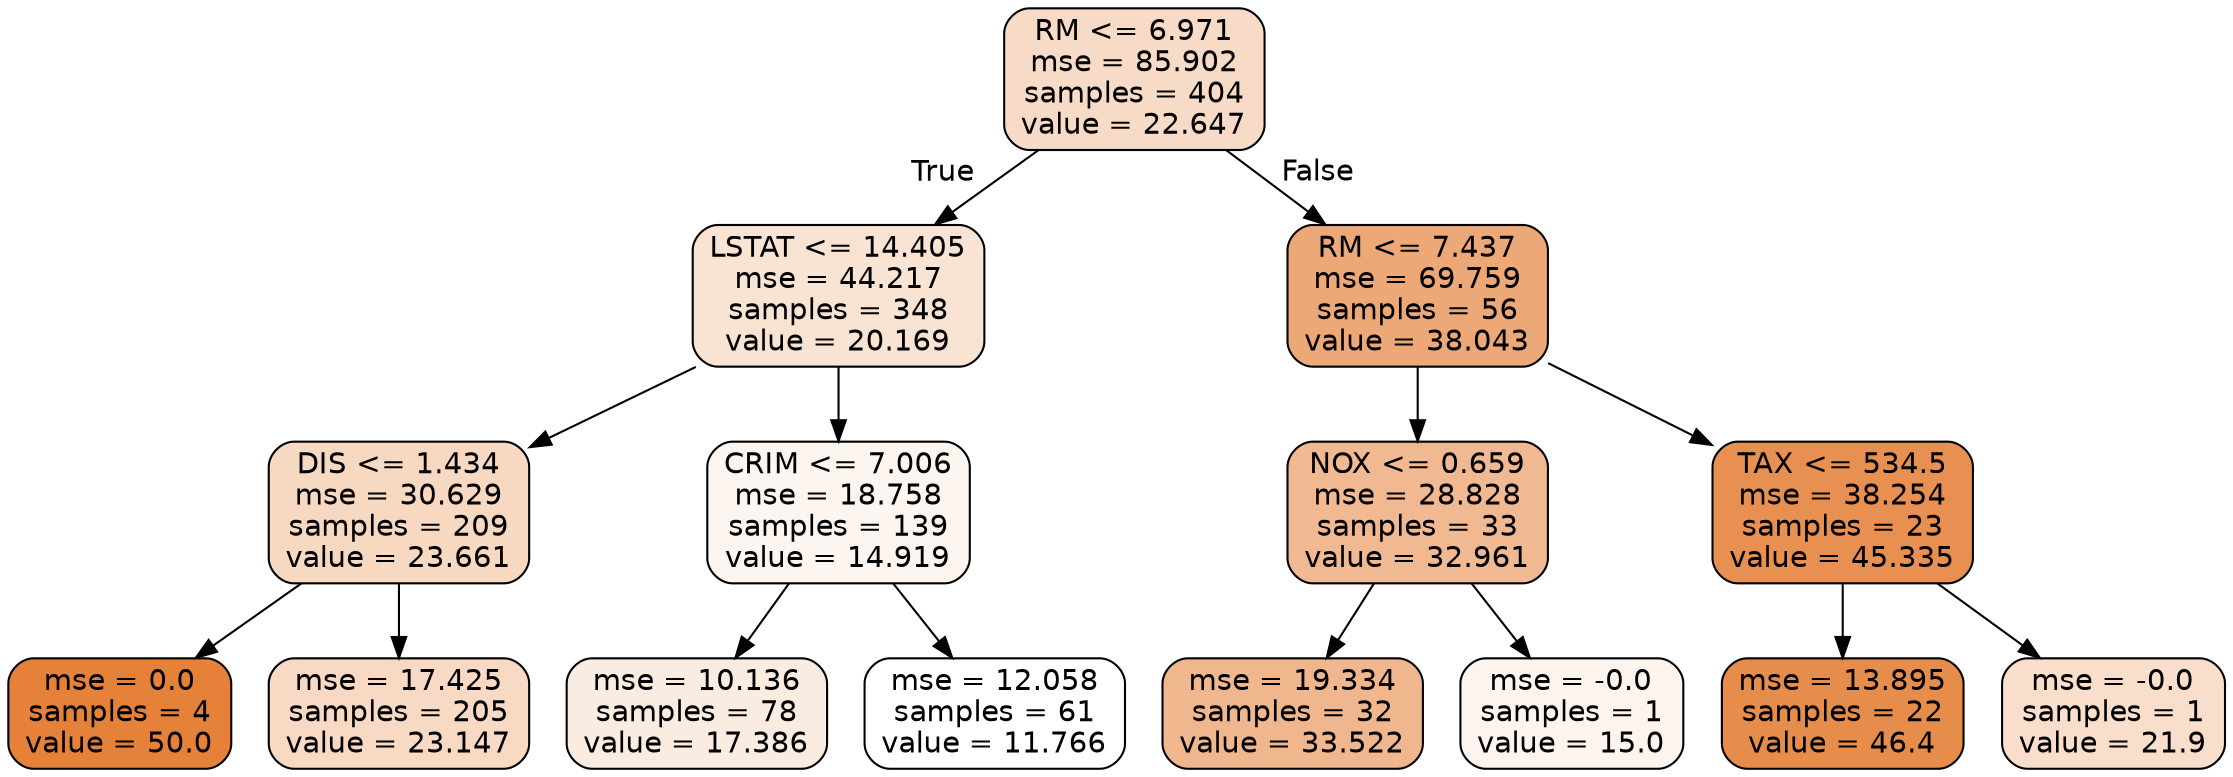 digraph Tree {
node [shape=box, style="filled, rounded", color="black", fontname=helvetica] ;
edge [fontname=helvetica] ;
0 [label="RM <= 6.971\nmse = 85.902\nsamples = 404\nvalue = 22.647", fillcolor="#f8dbc7"] ;
1 [label="LSTAT <= 14.405\nmse = 44.217\nsamples = 348\nvalue = 20.169", fillcolor="#f9e3d3"] ;
0 -> 1 [labeldistance=2.5, labelangle=45, headlabel="True"] ;
2 [label="DIS <= 1.434\nmse = 30.629\nsamples = 209\nvalue = 23.661", fillcolor="#f7d8c1"] ;
1 -> 2 ;
3 [label="mse = 0.0\nsamples = 4\nvalue = 50.0", fillcolor="#e58139"] ;
2 -> 3 ;
4 [label="mse = 17.425\nsamples = 205\nvalue = 23.147", fillcolor="#f7d9c4"] ;
2 -> 4 ;
5 [label="CRIM <= 7.006\nmse = 18.758\nsamples = 139\nvalue = 14.919", fillcolor="#fdf5ef"] ;
1 -> 5 ;
6 [label="mse = 10.136\nsamples = 78\nvalue = 17.386", fillcolor="#fbece2"] ;
5 -> 6 ;
7 [label="mse = 12.058\nsamples = 61\nvalue = 11.766", fillcolor="#ffffff"] ;
5 -> 7 ;
8 [label="RM <= 7.437\nmse = 69.759\nsamples = 56\nvalue = 38.043", fillcolor="#eda877"] ;
0 -> 8 [labeldistance=2.5, labelangle=-45, headlabel="False"] ;
9 [label="NOX <= 0.659\nmse = 28.828\nsamples = 33\nvalue = 32.961", fillcolor="#f1b991"] ;
8 -> 9 ;
10 [label="mse = 19.334\nsamples = 32\nvalue = 33.522", fillcolor="#f0b78e"] ;
9 -> 10 ;
11 [label="mse = -0.0\nsamples = 1\nvalue = 15.0", fillcolor="#fdf4ee"] ;
9 -> 11 ;
12 [label="TAX <= 534.5\nmse = 38.254\nsamples = 23\nvalue = 45.335", fillcolor="#e89051"] ;
8 -> 12 ;
13 [label="mse = 13.895\nsamples = 22\nvalue = 46.4", fillcolor="#e78d4c"] ;
12 -> 13 ;
14 [label="mse = -0.0\nsamples = 1\nvalue = 21.9", fillcolor="#f8decb"] ;
12 -> 14 ;
}
